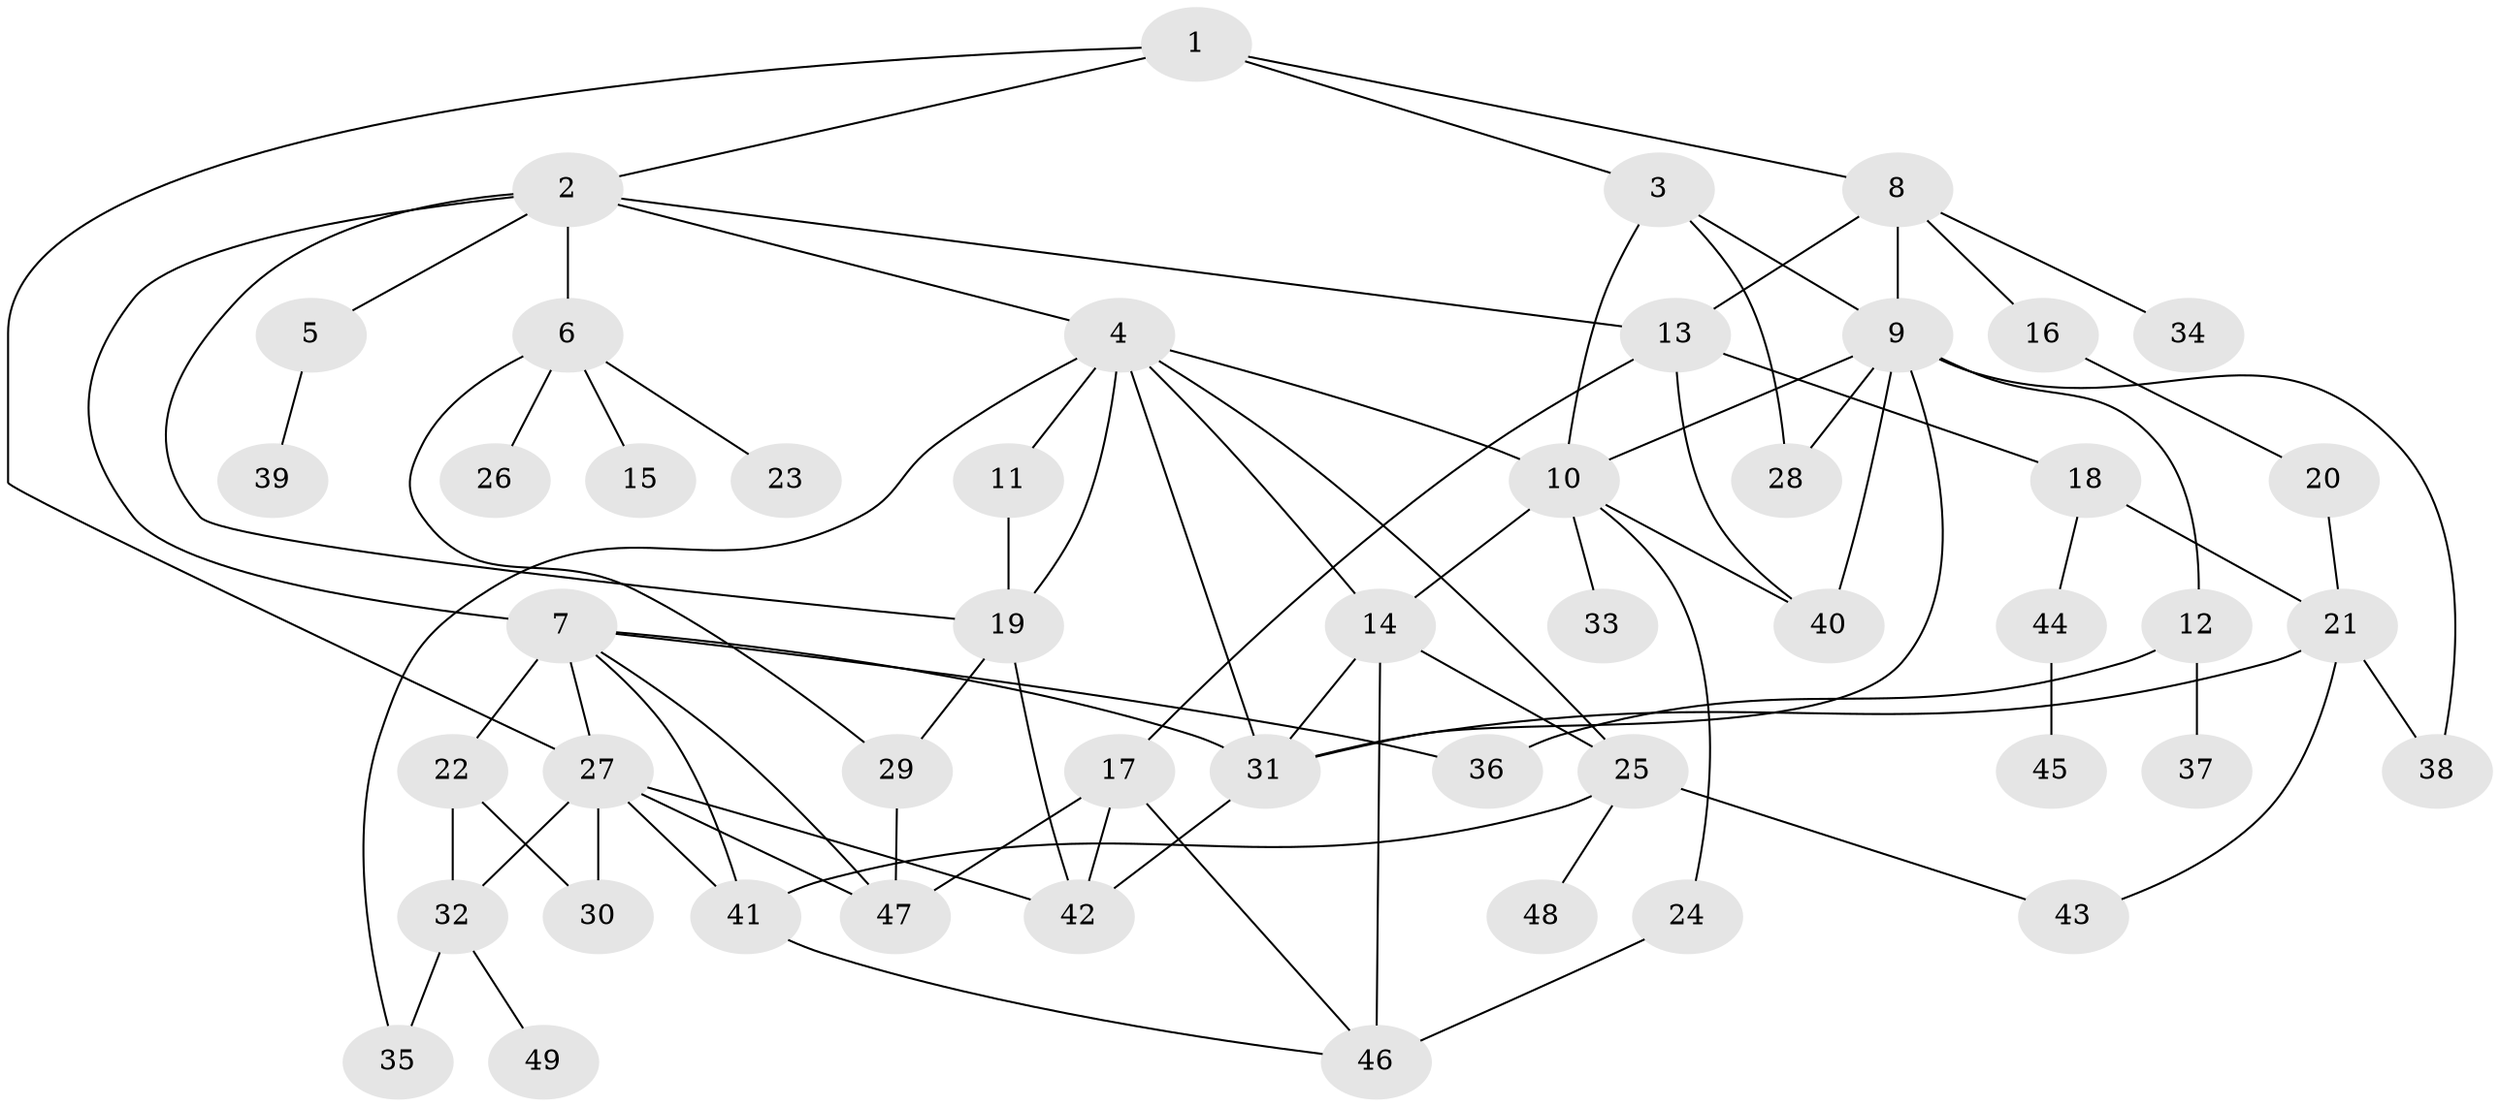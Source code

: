 // original degree distribution, {4: 0.12244897959183673, 8: 0.01020408163265306, 5: 0.09183673469387756, 3: 0.24489795918367346, 6: 0.05102040816326531, 1: 0.2755102040816326, 2: 0.20408163265306123}
// Generated by graph-tools (version 1.1) at 2025/33/03/09/25 02:33:59]
// undirected, 49 vertices, 83 edges
graph export_dot {
graph [start="1"]
  node [color=gray90,style=filled];
  1;
  2;
  3;
  4;
  5;
  6;
  7;
  8;
  9;
  10;
  11;
  12;
  13;
  14;
  15;
  16;
  17;
  18;
  19;
  20;
  21;
  22;
  23;
  24;
  25;
  26;
  27;
  28;
  29;
  30;
  31;
  32;
  33;
  34;
  35;
  36;
  37;
  38;
  39;
  40;
  41;
  42;
  43;
  44;
  45;
  46;
  47;
  48;
  49;
  1 -- 2 [weight=1.0];
  1 -- 3 [weight=1.0];
  1 -- 8 [weight=1.0];
  1 -- 27 [weight=1.0];
  2 -- 4 [weight=1.0];
  2 -- 5 [weight=1.0];
  2 -- 6 [weight=1.0];
  2 -- 7 [weight=1.0];
  2 -- 13 [weight=1.0];
  2 -- 19 [weight=1.0];
  3 -- 9 [weight=1.0];
  3 -- 10 [weight=1.0];
  3 -- 28 [weight=1.0];
  4 -- 10 [weight=1.0];
  4 -- 11 [weight=3.0];
  4 -- 14 [weight=1.0];
  4 -- 19 [weight=2.0];
  4 -- 25 [weight=1.0];
  4 -- 31 [weight=1.0];
  4 -- 35 [weight=1.0];
  5 -- 39 [weight=1.0];
  6 -- 15 [weight=1.0];
  6 -- 23 [weight=1.0];
  6 -- 26 [weight=1.0];
  6 -- 29 [weight=1.0];
  7 -- 22 [weight=1.0];
  7 -- 27 [weight=1.0];
  7 -- 31 [weight=1.0];
  7 -- 36 [weight=1.0];
  7 -- 41 [weight=1.0];
  7 -- 47 [weight=1.0];
  8 -- 9 [weight=1.0];
  8 -- 13 [weight=1.0];
  8 -- 16 [weight=1.0];
  8 -- 34 [weight=1.0];
  9 -- 10 [weight=1.0];
  9 -- 12 [weight=1.0];
  9 -- 28 [weight=1.0];
  9 -- 31 [weight=1.0];
  9 -- 38 [weight=1.0];
  9 -- 40 [weight=1.0];
  10 -- 14 [weight=1.0];
  10 -- 24 [weight=1.0];
  10 -- 33 [weight=3.0];
  10 -- 40 [weight=1.0];
  11 -- 19 [weight=1.0];
  12 -- 36 [weight=1.0];
  12 -- 37 [weight=1.0];
  13 -- 17 [weight=1.0];
  13 -- 18 [weight=1.0];
  13 -- 40 [weight=1.0];
  14 -- 25 [weight=1.0];
  14 -- 31 [weight=2.0];
  14 -- 46 [weight=1.0];
  16 -- 20 [weight=1.0];
  17 -- 42 [weight=1.0];
  17 -- 46 [weight=1.0];
  17 -- 47 [weight=1.0];
  18 -- 21 [weight=1.0];
  18 -- 44 [weight=1.0];
  19 -- 29 [weight=1.0];
  19 -- 42 [weight=1.0];
  20 -- 21 [weight=1.0];
  21 -- 31 [weight=1.0];
  21 -- 38 [weight=1.0];
  21 -- 43 [weight=1.0];
  22 -- 30 [weight=1.0];
  22 -- 32 [weight=1.0];
  24 -- 46 [weight=2.0];
  25 -- 41 [weight=1.0];
  25 -- 43 [weight=1.0];
  25 -- 48 [weight=1.0];
  27 -- 30 [weight=1.0];
  27 -- 32 [weight=1.0];
  27 -- 41 [weight=1.0];
  27 -- 42 [weight=1.0];
  27 -- 47 [weight=1.0];
  29 -- 47 [weight=1.0];
  31 -- 42 [weight=1.0];
  32 -- 35 [weight=2.0];
  32 -- 49 [weight=1.0];
  41 -- 46 [weight=1.0];
  44 -- 45 [weight=1.0];
}
